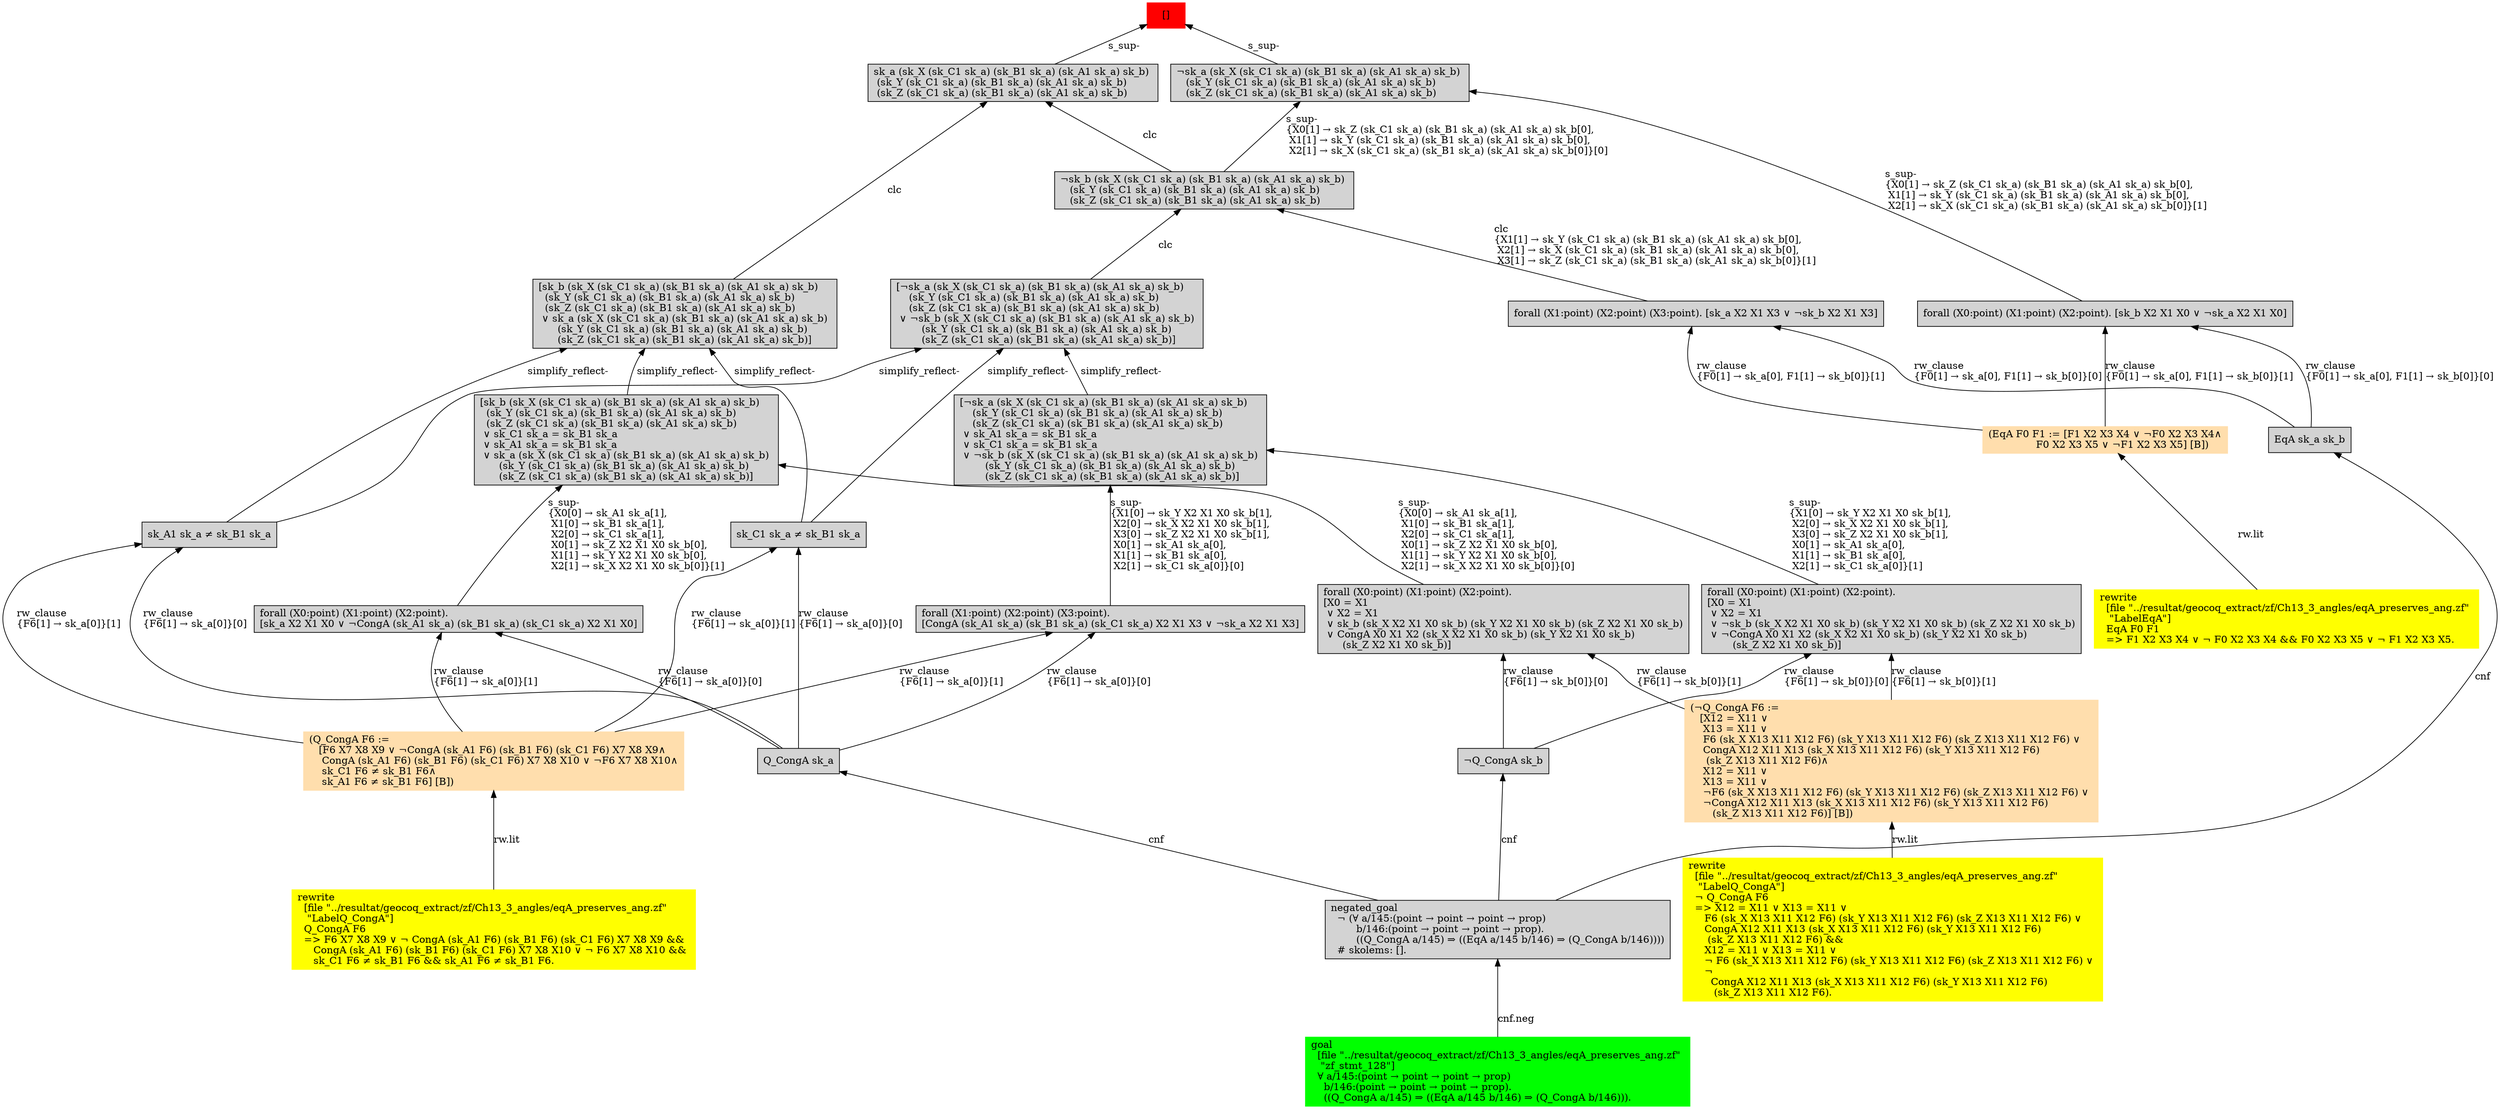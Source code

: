 digraph "unsat_graph" {
  vertex_0 [color=red, label="[]", shape=box, style=filled];
  vertex_0 -> vertex_1 [label="s_sup-\l", dir="back"];
  vertex_1 [shape=box, label="¬sk_a (sk_X (sk_C1 sk_a) (sk_B1 sk_a) (sk_A1 sk_a) sk_b) \l   (sk_Y (sk_C1 sk_a) (sk_B1 sk_a) (sk_A1 sk_a) sk_b) \l   (sk_Z (sk_C1 sk_a) (sk_B1 sk_a) (sk_A1 sk_a) sk_b)\l", style=filled];
  vertex_1 -> vertex_2 [label="s_sup-\l\{X0[1] → sk_Z (sk_C1 sk_a) (sk_B1 sk_a) (sk_A1 sk_a) sk_b[0], \l X1[1] → sk_Y (sk_C1 sk_a) (sk_B1 sk_a) (sk_A1 sk_a) sk_b[0], \l X2[1] → sk_X (sk_C1 sk_a) (sk_B1 sk_a) (sk_A1 sk_a) sk_b[0]\}[0]\l", dir="back"];
  vertex_2 [shape=box, label="¬sk_b (sk_X (sk_C1 sk_a) (sk_B1 sk_a) (sk_A1 sk_a) sk_b) \l   (sk_Y (sk_C1 sk_a) (sk_B1 sk_a) (sk_A1 sk_a) sk_b) \l   (sk_Z (sk_C1 sk_a) (sk_B1 sk_a) (sk_A1 sk_a) sk_b)\l", style=filled];
  vertex_2 -> vertex_3 [label="clc\l\{X1[1] → sk_Y (sk_C1 sk_a) (sk_B1 sk_a) (sk_A1 sk_a) sk_b[0], \l X2[1] → sk_X (sk_C1 sk_a) (sk_B1 sk_a) (sk_A1 sk_a) sk_b[0], \l X3[1] → sk_Z (sk_C1 sk_a) (sk_B1 sk_a) (sk_A1 sk_a) sk_b[0]\}[1]\l", dir="back"];
  vertex_3 [shape=box, label="forall (X1:point) (X2:point) (X3:point). [sk_a X2 X1 X3 ∨ ¬sk_b X2 X1 X3]\l", style=filled];
  vertex_3 -> vertex_4 [label="rw_clause\l\{F0[1] → sk_a[0], F1[1] → sk_b[0]\}[1]\l", dir="back"];
  vertex_4 [color=navajowhite, shape=box, label="(EqA F0 F1 := [F1 X2 X3 X4 ∨ ¬F0 X2 X3 X4∧\l               F0 X2 X3 X5 ∨ ¬F1 X2 X3 X5] [B])\l", style=filled];
  vertex_4 -> vertex_5 [label="rw.lit", dir="back"];
  vertex_5 [color=yellow, shape=box, label="rewrite\l  [file \"../resultat/geocoq_extract/zf/Ch13_3_angles/eqA_preserves_ang.zf\" \l   \"LabelEqA\"]\l  EqA F0 F1\l  =\> F1 X2 X3 X4 ∨ ¬ F0 X2 X3 X4 && F0 X2 X3 X5 ∨ ¬ F1 X2 X3 X5.\l", style=filled];
  vertex_3 -> vertex_6 [label="rw_clause\l\{F0[1] → sk_a[0], F1[1] → sk_b[0]\}[0]\l", dir="back"];
  vertex_6 [shape=box, label="EqA sk_a sk_b\l", style=filled];
  vertex_6 -> vertex_7 [label="cnf", dir="back"];
  vertex_7 [shape=box, label="negated_goal\l  ¬ (∀ a/145:(point → point → point → prop) \l        b/146:(point → point → point → prop).\l        ((Q_CongA a/145) ⇒ ((EqA a/145 b/146) ⇒ (Q_CongA b/146))))\l  # skolems: [].\l", style=filled];
  vertex_7 -> vertex_8 [label="cnf.neg", dir="back"];
  vertex_8 [color=green, shape=box, label="goal\l  [file \"../resultat/geocoq_extract/zf/Ch13_3_angles/eqA_preserves_ang.zf\" \l   \"zf_stmt_128\"]\l  ∀ a/145:(point → point → point → prop) \l    b/146:(point → point → point → prop).\l    ((Q_CongA a/145) ⇒ ((EqA a/145 b/146) ⇒ (Q_CongA b/146))).\l", style=filled];
  vertex_2 -> vertex_9 [label="clc", dir="back"];
  vertex_9 [shape=box, label="[¬sk_a (sk_X (sk_C1 sk_a) (sk_B1 sk_a) (sk_A1 sk_a) sk_b) \l    (sk_Y (sk_C1 sk_a) (sk_B1 sk_a) (sk_A1 sk_a) sk_b) \l    (sk_Z (sk_C1 sk_a) (sk_B1 sk_a) (sk_A1 sk_a) sk_b)\l ∨ ¬sk_b (sk_X (sk_C1 sk_a) (sk_B1 sk_a) (sk_A1 sk_a) sk_b) \l        (sk_Y (sk_C1 sk_a) (sk_B1 sk_a) (sk_A1 sk_a) sk_b) \l        (sk_Z (sk_C1 sk_a) (sk_B1 sk_a) (sk_A1 sk_a) sk_b)]\l", style=filled];
  vertex_9 -> vertex_10 [label="simplify_reflect-", dir="back"];
  vertex_10 [shape=box, label="sk_A1 sk_a ≠ sk_B1 sk_a\l", style=filled];
  vertex_10 -> vertex_11 [label="rw_clause\l\{F6[1] → sk_a[0]\}[1]\l", dir="back"];
  vertex_11 [color=navajowhite, shape=box, label="(Q_CongA F6 :=\l   [F6 X7 X8 X9 ∨ ¬CongA (sk_A1 F6) (sk_B1 F6) (sk_C1 F6) X7 X8 X9∧\l    CongA (sk_A1 F6) (sk_B1 F6) (sk_C1 F6) X7 X8 X10 ∨ ¬F6 X7 X8 X10∧\l    sk_C1 F6 ≠ sk_B1 F6∧\l    sk_A1 F6 ≠ sk_B1 F6] [B])\l", style=filled];
  vertex_11 -> vertex_12 [label="rw.lit", dir="back"];
  vertex_12 [color=yellow, shape=box, label="rewrite\l  [file \"../resultat/geocoq_extract/zf/Ch13_3_angles/eqA_preserves_ang.zf\" \l   \"LabelQ_CongA\"]\l  Q_CongA F6\l  =\> F6 X7 X8 X9 ∨ ¬ CongA (sk_A1 F6) (sk_B1 F6) (sk_C1 F6) X7 X8 X9 && \l     CongA (sk_A1 F6) (sk_B1 F6) (sk_C1 F6) X7 X8 X10 ∨ ¬ F6 X7 X8 X10 && \l     sk_C1 F6 ≠ sk_B1 F6 && sk_A1 F6 ≠ sk_B1 F6.\l", style=filled];
  vertex_10 -> vertex_13 [label="rw_clause\l\{F6[1] → sk_a[0]\}[0]\l", dir="back"];
  vertex_13 [shape=box, label="Q_CongA sk_a\l", style=filled];
  vertex_13 -> vertex_7 [label="cnf", dir="back"];
  vertex_9 -> vertex_14 [label="simplify_reflect-", dir="back"];
  vertex_14 [shape=box, label="sk_C1 sk_a ≠ sk_B1 sk_a\l", style=filled];
  vertex_14 -> vertex_11 [label="rw_clause\l\{F6[1] → sk_a[0]\}[1]\l", dir="back"];
  vertex_14 -> vertex_13 [label="rw_clause\l\{F6[1] → sk_a[0]\}[0]\l", dir="back"];
  vertex_9 -> vertex_15 [label="simplify_reflect-", dir="back"];
  vertex_15 [shape=box, label="[¬sk_a (sk_X (sk_C1 sk_a) (sk_B1 sk_a) (sk_A1 sk_a) sk_b) \l    (sk_Y (sk_C1 sk_a) (sk_B1 sk_a) (sk_A1 sk_a) sk_b) \l    (sk_Z (sk_C1 sk_a) (sk_B1 sk_a) (sk_A1 sk_a) sk_b)\l ∨ sk_A1 sk_a = sk_B1 sk_a\l ∨ sk_C1 sk_a = sk_B1 sk_a\l ∨ ¬sk_b (sk_X (sk_C1 sk_a) (sk_B1 sk_a) (sk_A1 sk_a) sk_b) \l        (sk_Y (sk_C1 sk_a) (sk_B1 sk_a) (sk_A1 sk_a) sk_b) \l        (sk_Z (sk_C1 sk_a) (sk_B1 sk_a) (sk_A1 sk_a) sk_b)]\l", style=filled];
  vertex_15 -> vertex_16 [label="s_sup-\l\{X1[0] → sk_Y X2 X1 X0 sk_b[1], \l X2[0] → sk_X X2 X1 X0 sk_b[1], \l X3[0] → sk_Z X2 X1 X0 sk_b[1], \l X0[1] → sk_A1 sk_a[0], \l X1[1] → sk_B1 sk_a[0], \l X2[1] → sk_C1 sk_a[0]\}[1]\l", dir="back"];
  vertex_16 [shape=box, label="forall (X0:point) (X1:point) (X2:point).\l[X0 = X1\l ∨ X2 = X1\l ∨ ¬sk_b (sk_X X2 X1 X0 sk_b) (sk_Y X2 X1 X0 sk_b) (sk_Z X2 X1 X0 sk_b)\l ∨ ¬CongA X0 X1 X2 (sk_X X2 X1 X0 sk_b) (sk_Y X2 X1 X0 sk_b) \l        (sk_Z X2 X1 X0 sk_b)]\l", style=filled];
  vertex_16 -> vertex_17 [label="rw_clause\l\{F6[1] → sk_b[0]\}[1]\l", dir="back"];
  vertex_17 [color=navajowhite, shape=box, label="(¬Q_CongA F6 :=\l   [X12 = X11 ∨ \l    X13 = X11 ∨ \l    F6 (sk_X X13 X11 X12 F6) (sk_Y X13 X11 X12 F6) (sk_Z X13 X11 X12 F6) ∨ \l    CongA X12 X11 X13 (sk_X X13 X11 X12 F6) (sk_Y X13 X11 X12 F6) \l     (sk_Z X13 X11 X12 F6)∧\l    X12 = X11 ∨ \l    X13 = X11 ∨ \l    ¬F6 (sk_X X13 X11 X12 F6) (sk_Y X13 X11 X12 F6) (sk_Z X13 X11 X12 F6) ∨ \l    ¬CongA X12 X11 X13 (sk_X X13 X11 X12 F6) (sk_Y X13 X11 X12 F6) \l       (sk_Z X13 X11 X12 F6)] [B])\l", style=filled];
  vertex_17 -> vertex_18 [label="rw.lit", dir="back"];
  vertex_18 [color=yellow, shape=box, label="rewrite\l  [file \"../resultat/geocoq_extract/zf/Ch13_3_angles/eqA_preserves_ang.zf\" \l   \"LabelQ_CongA\"]\l  ¬ Q_CongA F6\l  =\> X12 = X11 ∨ X13 = X11 ∨ \l     F6 (sk_X X13 X11 X12 F6) (sk_Y X13 X11 X12 F6) (sk_Z X13 X11 X12 F6) ∨ \l     CongA X12 X11 X13 (sk_X X13 X11 X12 F6) (sk_Y X13 X11 X12 F6) \l      (sk_Z X13 X11 X12 F6) && \l     X12 = X11 ∨ X13 = X11 ∨ \l     ¬ F6 (sk_X X13 X11 X12 F6) (sk_Y X13 X11 X12 F6) (sk_Z X13 X11 X12 F6) ∨ \l     ¬\l       CongA X12 X11 X13 (sk_X X13 X11 X12 F6) (sk_Y X13 X11 X12 F6) \l        (sk_Z X13 X11 X12 F6).\l", style=filled];
  vertex_16 -> vertex_19 [label="rw_clause\l\{F6[1] → sk_b[0]\}[0]\l", dir="back"];
  vertex_19 [shape=box, label="¬Q_CongA sk_b\l", style=filled];
  vertex_19 -> vertex_7 [label="cnf", dir="back"];
  vertex_15 -> vertex_20 [label="s_sup-\l\{X1[0] → sk_Y X2 X1 X0 sk_b[1], \l X2[0] → sk_X X2 X1 X0 sk_b[1], \l X3[0] → sk_Z X2 X1 X0 sk_b[1], \l X0[1] → sk_A1 sk_a[0], \l X1[1] → sk_B1 sk_a[0], \l X2[1] → sk_C1 sk_a[0]\}[0]\l", dir="back"];
  vertex_20 [shape=box, label="forall (X1:point) (X2:point) (X3:point).\l[CongA (sk_A1 sk_a) (sk_B1 sk_a) (sk_C1 sk_a) X2 X1 X3 ∨ ¬sk_a X2 X1 X3]\l", style=filled];
  vertex_20 -> vertex_11 [label="rw_clause\l\{F6[1] → sk_a[0]\}[1]\l", dir="back"];
  vertex_20 -> vertex_13 [label="rw_clause\l\{F6[1] → sk_a[0]\}[0]\l", dir="back"];
  vertex_1 -> vertex_21 [label="s_sup-\l\{X0[1] → sk_Z (sk_C1 sk_a) (sk_B1 sk_a) (sk_A1 sk_a) sk_b[0], \l X1[1] → sk_Y (sk_C1 sk_a) (sk_B1 sk_a) (sk_A1 sk_a) sk_b[0], \l X2[1] → sk_X (sk_C1 sk_a) (sk_B1 sk_a) (sk_A1 sk_a) sk_b[0]\}[1]\l", dir="back"];
  vertex_21 [shape=box, label="forall (X0:point) (X1:point) (X2:point). [sk_b X2 X1 X0 ∨ ¬sk_a X2 X1 X0]\l", style=filled];
  vertex_21 -> vertex_4 [label="rw_clause\l\{F0[1] → sk_a[0], F1[1] → sk_b[0]\}[1]\l", dir="back"];
  vertex_21 -> vertex_6 [label="rw_clause\l\{F0[1] → sk_a[0], F1[1] → sk_b[0]\}[0]\l", dir="back"];
  vertex_0 -> vertex_22 [label="s_sup-\l", dir="back"];
  vertex_22 [shape=box, label="sk_a (sk_X (sk_C1 sk_a) (sk_B1 sk_a) (sk_A1 sk_a) sk_b) \l (sk_Y (sk_C1 sk_a) (sk_B1 sk_a) (sk_A1 sk_a) sk_b) \l (sk_Z (sk_C1 sk_a) (sk_B1 sk_a) (sk_A1 sk_a) sk_b)\l", style=filled];
  vertex_22 -> vertex_2 [label="clc", dir="back"];
  vertex_22 -> vertex_23 [label="clc", dir="back"];
  vertex_23 [shape=box, label="[sk_b (sk_X (sk_C1 sk_a) (sk_B1 sk_a) (sk_A1 sk_a) sk_b) \l  (sk_Y (sk_C1 sk_a) (sk_B1 sk_a) (sk_A1 sk_a) sk_b) \l  (sk_Z (sk_C1 sk_a) (sk_B1 sk_a) (sk_A1 sk_a) sk_b)\l ∨ sk_a (sk_X (sk_C1 sk_a) (sk_B1 sk_a) (sk_A1 sk_a) sk_b) \l      (sk_Y (sk_C1 sk_a) (sk_B1 sk_a) (sk_A1 sk_a) sk_b) \l      (sk_Z (sk_C1 sk_a) (sk_B1 sk_a) (sk_A1 sk_a) sk_b)]\l", style=filled];
  vertex_23 -> vertex_14 [label="simplify_reflect-", dir="back"];
  vertex_23 -> vertex_10 [label="simplify_reflect-", dir="back"];
  vertex_23 -> vertex_24 [label="simplify_reflect-", dir="back"];
  vertex_24 [shape=box, label="[sk_b (sk_X (sk_C1 sk_a) (sk_B1 sk_a) (sk_A1 sk_a) sk_b) \l  (sk_Y (sk_C1 sk_a) (sk_B1 sk_a) (sk_A1 sk_a) sk_b) \l  (sk_Z (sk_C1 sk_a) (sk_B1 sk_a) (sk_A1 sk_a) sk_b)\l ∨ sk_C1 sk_a = sk_B1 sk_a\l ∨ sk_A1 sk_a = sk_B1 sk_a\l ∨ sk_a (sk_X (sk_C1 sk_a) (sk_B1 sk_a) (sk_A1 sk_a) sk_b) \l      (sk_Y (sk_C1 sk_a) (sk_B1 sk_a) (sk_A1 sk_a) sk_b) \l      (sk_Z (sk_C1 sk_a) (sk_B1 sk_a) (sk_A1 sk_a) sk_b)]\l", style=filled];
  vertex_24 -> vertex_25 [label="s_sup-\l\{X0[0] → sk_A1 sk_a[1], \l X1[0] → sk_B1 sk_a[1], \l X2[0] → sk_C1 sk_a[1], \l X0[1] → sk_Z X2 X1 X0 sk_b[0], \l X1[1] → sk_Y X2 X1 X0 sk_b[0], \l X2[1] → sk_X X2 X1 X0 sk_b[0]\}[1]\l", dir="back"];
  vertex_25 [shape=box, label="forall (X0:point) (X1:point) (X2:point).\l[sk_a X2 X1 X0 ∨ ¬CongA (sk_A1 sk_a) (sk_B1 sk_a) (sk_C1 sk_a) X2 X1 X0]\l", style=filled];
  vertex_25 -> vertex_11 [label="rw_clause\l\{F6[1] → sk_a[0]\}[1]\l", dir="back"];
  vertex_25 -> vertex_13 [label="rw_clause\l\{F6[1] → sk_a[0]\}[0]\l", dir="back"];
  vertex_24 -> vertex_26 [label="s_sup-\l\{X0[0] → sk_A1 sk_a[1], \l X1[0] → sk_B1 sk_a[1], \l X2[0] → sk_C1 sk_a[1], \l X0[1] → sk_Z X2 X1 X0 sk_b[0], \l X1[1] → sk_Y X2 X1 X0 sk_b[0], \l X2[1] → sk_X X2 X1 X0 sk_b[0]\}[0]\l", dir="back"];
  vertex_26 [shape=box, label="forall (X0:point) (X1:point) (X2:point).\l[X0 = X1\l ∨ X2 = X1\l ∨ sk_b (sk_X X2 X1 X0 sk_b) (sk_Y X2 X1 X0 sk_b) (sk_Z X2 X1 X0 sk_b)\l ∨ CongA X0 X1 X2 (sk_X X2 X1 X0 sk_b) (sk_Y X2 X1 X0 sk_b) \l      (sk_Z X2 X1 X0 sk_b)]\l", style=filled];
  vertex_26 -> vertex_17 [label="rw_clause\l\{F6[1] → sk_b[0]\}[1]\l", dir="back"];
  vertex_26 -> vertex_19 [label="rw_clause\l\{F6[1] → sk_b[0]\}[0]\l", dir="back"];
  }


